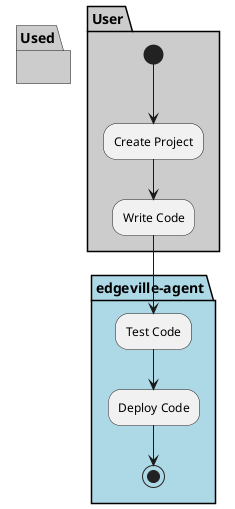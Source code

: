 @startuml

partition "edgeville-agent" {

}

partition User  #cccccc {
  (*) --> "Create Project"
  --> "Write Code"
}

partition "edgeville-agent" #lightblue {
  "Write Code" --> "Test Code"
  "Test Code" --> "Deploy Code"
  "Deploy Code" --> (*)
}

partition Used  #cccccc {
}
@enduml
